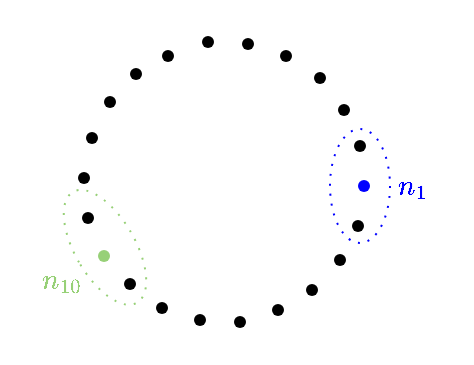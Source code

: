<mxfile version="19.0.3" type="device"><diagram id="c-LgDQEBbL03CmsJsT2U" name="Seite-1"><mxGraphModel dx="474" dy="288" grid="1" gridSize="10" guides="1" tooltips="1" connect="1" arrows="1" fold="1" page="1" pageScale="1" pageWidth="827" pageHeight="1169" math="1" shadow="0"><root><mxCell id="0"/><mxCell id="1" parent="0"/><mxCell id="UNRnZC7fqWrHE--zTfam-31" value="" style="shape=waypoint;sketch=0;fillStyle=solid;size=6;pointerEvents=1;points=[];fillColor=none;resizable=0;rotatable=0;perimeter=centerPerimeter;snapToPoint=1;dashed=1;dashPattern=1 4;fontSize=4;fontColor=#0000FF;strokeColor=#000000;strokeWidth=1;" vertex="1" parent="1"><mxGeometry x="308" y="189" width="40" height="40" as="geometry"/></mxCell><mxCell id="UNRnZC7fqWrHE--zTfam-45" value="&lt;font style=&quot;font-size: 12px;&quot;&gt;$$n_1$$&lt;/font&gt;" style="text;html=1;strokeColor=none;fillColor=none;align=center;verticalAlign=middle;whiteSpace=wrap;rounded=0;dashed=1;dashPattern=1 4;fontSize=4;fontColor=#0000FF;" vertex="1" parent="1"><mxGeometry x="334" y="157" width="60" height="30" as="geometry"/></mxCell><mxCell id="UNRnZC7fqWrHE--zTfam-46" value="" style="ellipse;whiteSpace=wrap;html=1;dashed=1;dashPattern=1 4;fontSize=12;fontColor=#0000FF;strokeColor=#0000FF;strokeWidth=1;fillColor=none;" vertex="1" parent="1"><mxGeometry x="323" y="143.5" width="30" height="57" as="geometry"/></mxCell><mxCell id="UNRnZC7fqWrHE--zTfam-22" value="" style="shape=waypoint;sketch=0;fillStyle=solid;size=6;pointerEvents=1;points=[];fillColor=none;resizable=0;rotatable=0;perimeter=centerPerimeter;snapToPoint=1;dashed=1;dashPattern=1 4;fontSize=4;fontColor=#0000FF;strokeColor=#000000;strokeWidth=1;" vertex="1" parent="1"><mxGeometry x="238" y="219" width="40" height="40" as="geometry"/></mxCell><mxCell id="UNRnZC7fqWrHE--zTfam-23" value="" style="shape=waypoint;sketch=0;fillStyle=solid;size=6;pointerEvents=1;points=[];fillColor=none;resizable=0;rotatable=0;perimeter=centerPerimeter;snapToPoint=1;dashed=1;dashPattern=1 4;fontSize=4;fontColor=#0000FF;strokeColor=#000000;strokeWidth=1;" vertex="1" parent="1"><mxGeometry x="219" y="213" width="40" height="40" as="geometry"/></mxCell><mxCell id="UNRnZC7fqWrHE--zTfam-24" value="" style="shape=waypoint;sketch=0;fillStyle=solid;size=6;pointerEvents=1;points=[];fillColor=none;resizable=0;rotatable=0;perimeter=centerPerimeter;snapToPoint=1;dashed=1;dashPattern=1 4;fontSize=4;fontColor=#0000FF;strokeColor=#000000;strokeWidth=1;" vertex="1" parent="1"><mxGeometry x="203" y="201" width="40" height="40" as="geometry"/></mxCell><mxCell id="UNRnZC7fqWrHE--zTfam-25" value="" style="shape=waypoint;sketch=0;fillStyle=solid;size=6;pointerEvents=1;points=[];fillColor=none;resizable=0;rotatable=0;perimeter=centerPerimeter;snapToPoint=1;dashed=1;dashPattern=1 4;fontSize=4;fontColor=#0000FF;strokeColor=#97D077;strokeWidth=1;" vertex="1" parent="1"><mxGeometry x="190" y="187" width="40" height="40" as="geometry"/></mxCell><mxCell id="UNRnZC7fqWrHE--zTfam-26" value="" style="shape=waypoint;sketch=0;fillStyle=solid;size=6;pointerEvents=1;points=[];fillColor=none;resizable=0;rotatable=0;perimeter=centerPerimeter;snapToPoint=1;dashed=1;dashPattern=1 4;fontSize=4;fontColor=#0000FF;strokeColor=#000000;strokeWidth=1;" vertex="1" parent="1"><mxGeometry x="182" y="168" width="40" height="40" as="geometry"/></mxCell><mxCell id="UNRnZC7fqWrHE--zTfam-27" value="" style="shape=waypoint;sketch=0;fillStyle=solid;size=6;pointerEvents=1;points=[];fillColor=none;resizable=0;rotatable=0;perimeter=centerPerimeter;snapToPoint=1;dashed=1;dashPattern=1 4;fontSize=4;fontColor=#0000FF;strokeColor=#000000;strokeWidth=1;" vertex="1" parent="1"><mxGeometry x="180" y="148" width="40" height="40" as="geometry"/></mxCell><mxCell id="UNRnZC7fqWrHE--zTfam-28" value="" style="shape=waypoint;sketch=0;fillStyle=solid;size=6;pointerEvents=1;points=[];fillColor=none;resizable=0;rotatable=0;perimeter=centerPerimeter;snapToPoint=1;dashed=1;dashPattern=1 4;fontSize=4;fontColor=#0000FF;strokeColor=#000000;strokeWidth=1;" vertex="1" parent="1"><mxGeometry x="258" y="220" width="40" height="40" as="geometry"/></mxCell><mxCell id="UNRnZC7fqWrHE--zTfam-29" value="" style="shape=waypoint;sketch=0;fillStyle=solid;size=6;pointerEvents=1;points=[];fillColor=none;resizable=0;rotatable=0;perimeter=centerPerimeter;snapToPoint=1;dashed=1;dashPattern=1 4;fontSize=4;fontColor=#0000FF;strokeColor=#000000;strokeWidth=1;" vertex="1" parent="1"><mxGeometry x="277" y="214" width="40" height="40" as="geometry"/></mxCell><mxCell id="UNRnZC7fqWrHE--zTfam-30" value="" style="shape=waypoint;sketch=0;fillStyle=solid;size=6;pointerEvents=1;points=[];fillColor=none;resizable=0;rotatable=0;perimeter=centerPerimeter;snapToPoint=1;dashed=1;dashPattern=1 4;fontSize=4;fontColor=#0000FF;strokeColor=#000000;strokeWidth=1;" vertex="1" parent="1"><mxGeometry x="294" y="204" width="40" height="40" as="geometry"/></mxCell><mxCell id="UNRnZC7fqWrHE--zTfam-34" value="" style="shape=waypoint;sketch=0;fillStyle=solid;size=6;pointerEvents=1;points=[];fillColor=none;resizable=0;rotatable=0;perimeter=centerPerimeter;snapToPoint=1;dashed=1;dashPattern=1 4;fontSize=4;fontColor=#0000FF;strokeColor=#0000FF;strokeWidth=1;" vertex="1" parent="1"><mxGeometry x="320" y="152" width="40" height="40" as="geometry"/></mxCell><mxCell id="UNRnZC7fqWrHE--zTfam-35" value="" style="shape=waypoint;sketch=0;fillStyle=solid;size=6;pointerEvents=1;points=[];fillColor=none;resizable=0;rotatable=0;perimeter=centerPerimeter;snapToPoint=1;dashed=1;dashPattern=1 4;fontSize=4;fontColor=#0000FF;strokeColor=#000000;strokeWidth=1;" vertex="1" parent="1"><mxGeometry x="318" y="132" width="40" height="40" as="geometry"/></mxCell><mxCell id="UNRnZC7fqWrHE--zTfam-36" value="" style="shape=waypoint;sketch=0;fillStyle=solid;size=6;pointerEvents=1;points=[];fillColor=none;resizable=0;rotatable=0;perimeter=centerPerimeter;snapToPoint=1;dashed=1;dashPattern=1 4;fontSize=4;fontColor=#0000FF;strokeColor=#000000;strokeWidth=1;" vertex="1" parent="1"><mxGeometry x="310" y="114" width="40" height="40" as="geometry"/></mxCell><mxCell id="UNRnZC7fqWrHE--zTfam-37" value="" style="shape=waypoint;sketch=0;fillStyle=solid;size=6;pointerEvents=1;points=[];fillColor=none;resizable=0;rotatable=0;perimeter=centerPerimeter;snapToPoint=1;dashed=1;dashPattern=1 4;fontSize=4;fontColor=#0000FF;strokeColor=#000000;strokeWidth=1;" vertex="1" parent="1"><mxGeometry x="298" y="98" width="40" height="40" as="geometry"/></mxCell><mxCell id="UNRnZC7fqWrHE--zTfam-42" value="" style="shape=waypoint;sketch=0;fillStyle=solid;size=6;pointerEvents=1;points=[];fillColor=none;resizable=0;rotatable=0;perimeter=centerPerimeter;snapToPoint=1;dashed=1;dashPattern=1 4;fontSize=4;fontColor=#0000FF;strokeColor=#000000;strokeWidth=1;" vertex="1" parent="1"><mxGeometry x="206" y="96" width="40" height="40" as="geometry"/></mxCell><mxCell id="UNRnZC7fqWrHE--zTfam-43" value="" style="shape=waypoint;sketch=0;fillStyle=solid;size=6;pointerEvents=1;points=[];fillColor=none;resizable=0;rotatable=0;perimeter=centerPerimeter;snapToPoint=1;dashed=1;dashPattern=1 4;fontSize=4;fontColor=#0000FF;strokeColor=#000000;strokeWidth=1;" vertex="1" parent="1"><mxGeometry x="193" y="110" width="40" height="40" as="geometry"/></mxCell><mxCell id="UNRnZC7fqWrHE--zTfam-44" value="" style="shape=waypoint;sketch=0;fillStyle=solid;size=6;pointerEvents=1;points=[];fillColor=none;resizable=0;rotatable=0;perimeter=centerPerimeter;snapToPoint=1;dashed=1;dashPattern=1 4;fontSize=4;fontColor=#0000FF;strokeColor=#000000;strokeWidth=1;" vertex="1" parent="1"><mxGeometry x="184" y="128" width="40" height="40" as="geometry"/></mxCell><mxCell id="UNRnZC7fqWrHE--zTfam-38" value="" style="shape=waypoint;sketch=0;fillStyle=solid;size=6;pointerEvents=1;points=[];fillColor=none;resizable=0;rotatable=0;perimeter=centerPerimeter;snapToPoint=1;dashed=1;dashPattern=1 4;fontSize=4;fontColor=#0000FF;strokeColor=#000000;strokeWidth=1;" vertex="1" parent="1"><mxGeometry x="281" y="87" width="40" height="40" as="geometry"/></mxCell><mxCell id="UNRnZC7fqWrHE--zTfam-39" value="" style="shape=waypoint;sketch=0;fillStyle=solid;size=6;pointerEvents=1;points=[];fillColor=none;resizable=0;rotatable=0;perimeter=centerPerimeter;snapToPoint=1;dashed=1;dashPattern=1 4;fontSize=4;fontColor=#0000FF;strokeColor=#000000;strokeWidth=1;" vertex="1" parent="1"><mxGeometry x="262" y="81" width="40" height="40" as="geometry"/></mxCell><mxCell id="UNRnZC7fqWrHE--zTfam-40" value="" style="shape=waypoint;sketch=0;fillStyle=solid;size=6;pointerEvents=1;points=[];fillColor=none;resizable=0;rotatable=0;perimeter=centerPerimeter;snapToPoint=1;dashed=1;dashPattern=1 4;fontSize=4;fontColor=#0000FF;strokeColor=#000000;strokeWidth=1;" vertex="1" parent="1"><mxGeometry x="242" y="80" width="40" height="40" as="geometry"/></mxCell><mxCell id="UNRnZC7fqWrHE--zTfam-41" value="" style="shape=waypoint;sketch=0;fillStyle=solid;size=6;pointerEvents=1;points=[];fillColor=none;resizable=0;rotatable=0;perimeter=centerPerimeter;snapToPoint=1;dashed=1;dashPattern=1 4;fontSize=4;fontColor=#0000FF;strokeColor=#000000;strokeWidth=1;" vertex="1" parent="1"><mxGeometry x="222" y="87" width="40" height="40" as="geometry"/></mxCell><mxCell id="UNRnZC7fqWrHE--zTfam-32" value="" style="shape=waypoint;sketch=0;fillStyle=solid;size=6;pointerEvents=1;points=[];fillColor=none;resizable=0;rotatable=0;perimeter=centerPerimeter;snapToPoint=1;dashed=1;dashPattern=1 4;fontSize=4;fontColor=#0000FF;strokeColor=#000000;strokeWidth=1;" vertex="1" parent="1"><mxGeometry x="317" y="172" width="40" height="40" as="geometry"/></mxCell><mxCell id="UNRnZC7fqWrHE--zTfam-50" value="" style="ellipse;whiteSpace=wrap;html=1;dashed=1;dashPattern=1 4;fontSize=12;fontColor=#0000FF;strokeColor=#97D077;strokeWidth=1;fillColor=none;rotation=150;" vertex="1" parent="1"><mxGeometry x="195.5" y="170.67" width="30" height="64" as="geometry"/></mxCell><mxCell id="UNRnZC7fqWrHE--zTfam-51" value="&lt;font style=&quot;font-size: 12px;&quot;&gt;$$n_{10}$$&lt;/font&gt;" style="text;html=1;strokeColor=none;fillColor=none;align=center;verticalAlign=middle;whiteSpace=wrap;rounded=0;dashed=1;dashPattern=1 4;fontSize=4;fontColor=#97D077;" vertex="1" parent="1"><mxGeometry x="159" y="204" width="60" height="30" as="geometry"/></mxCell></root></mxGraphModel></diagram></mxfile>